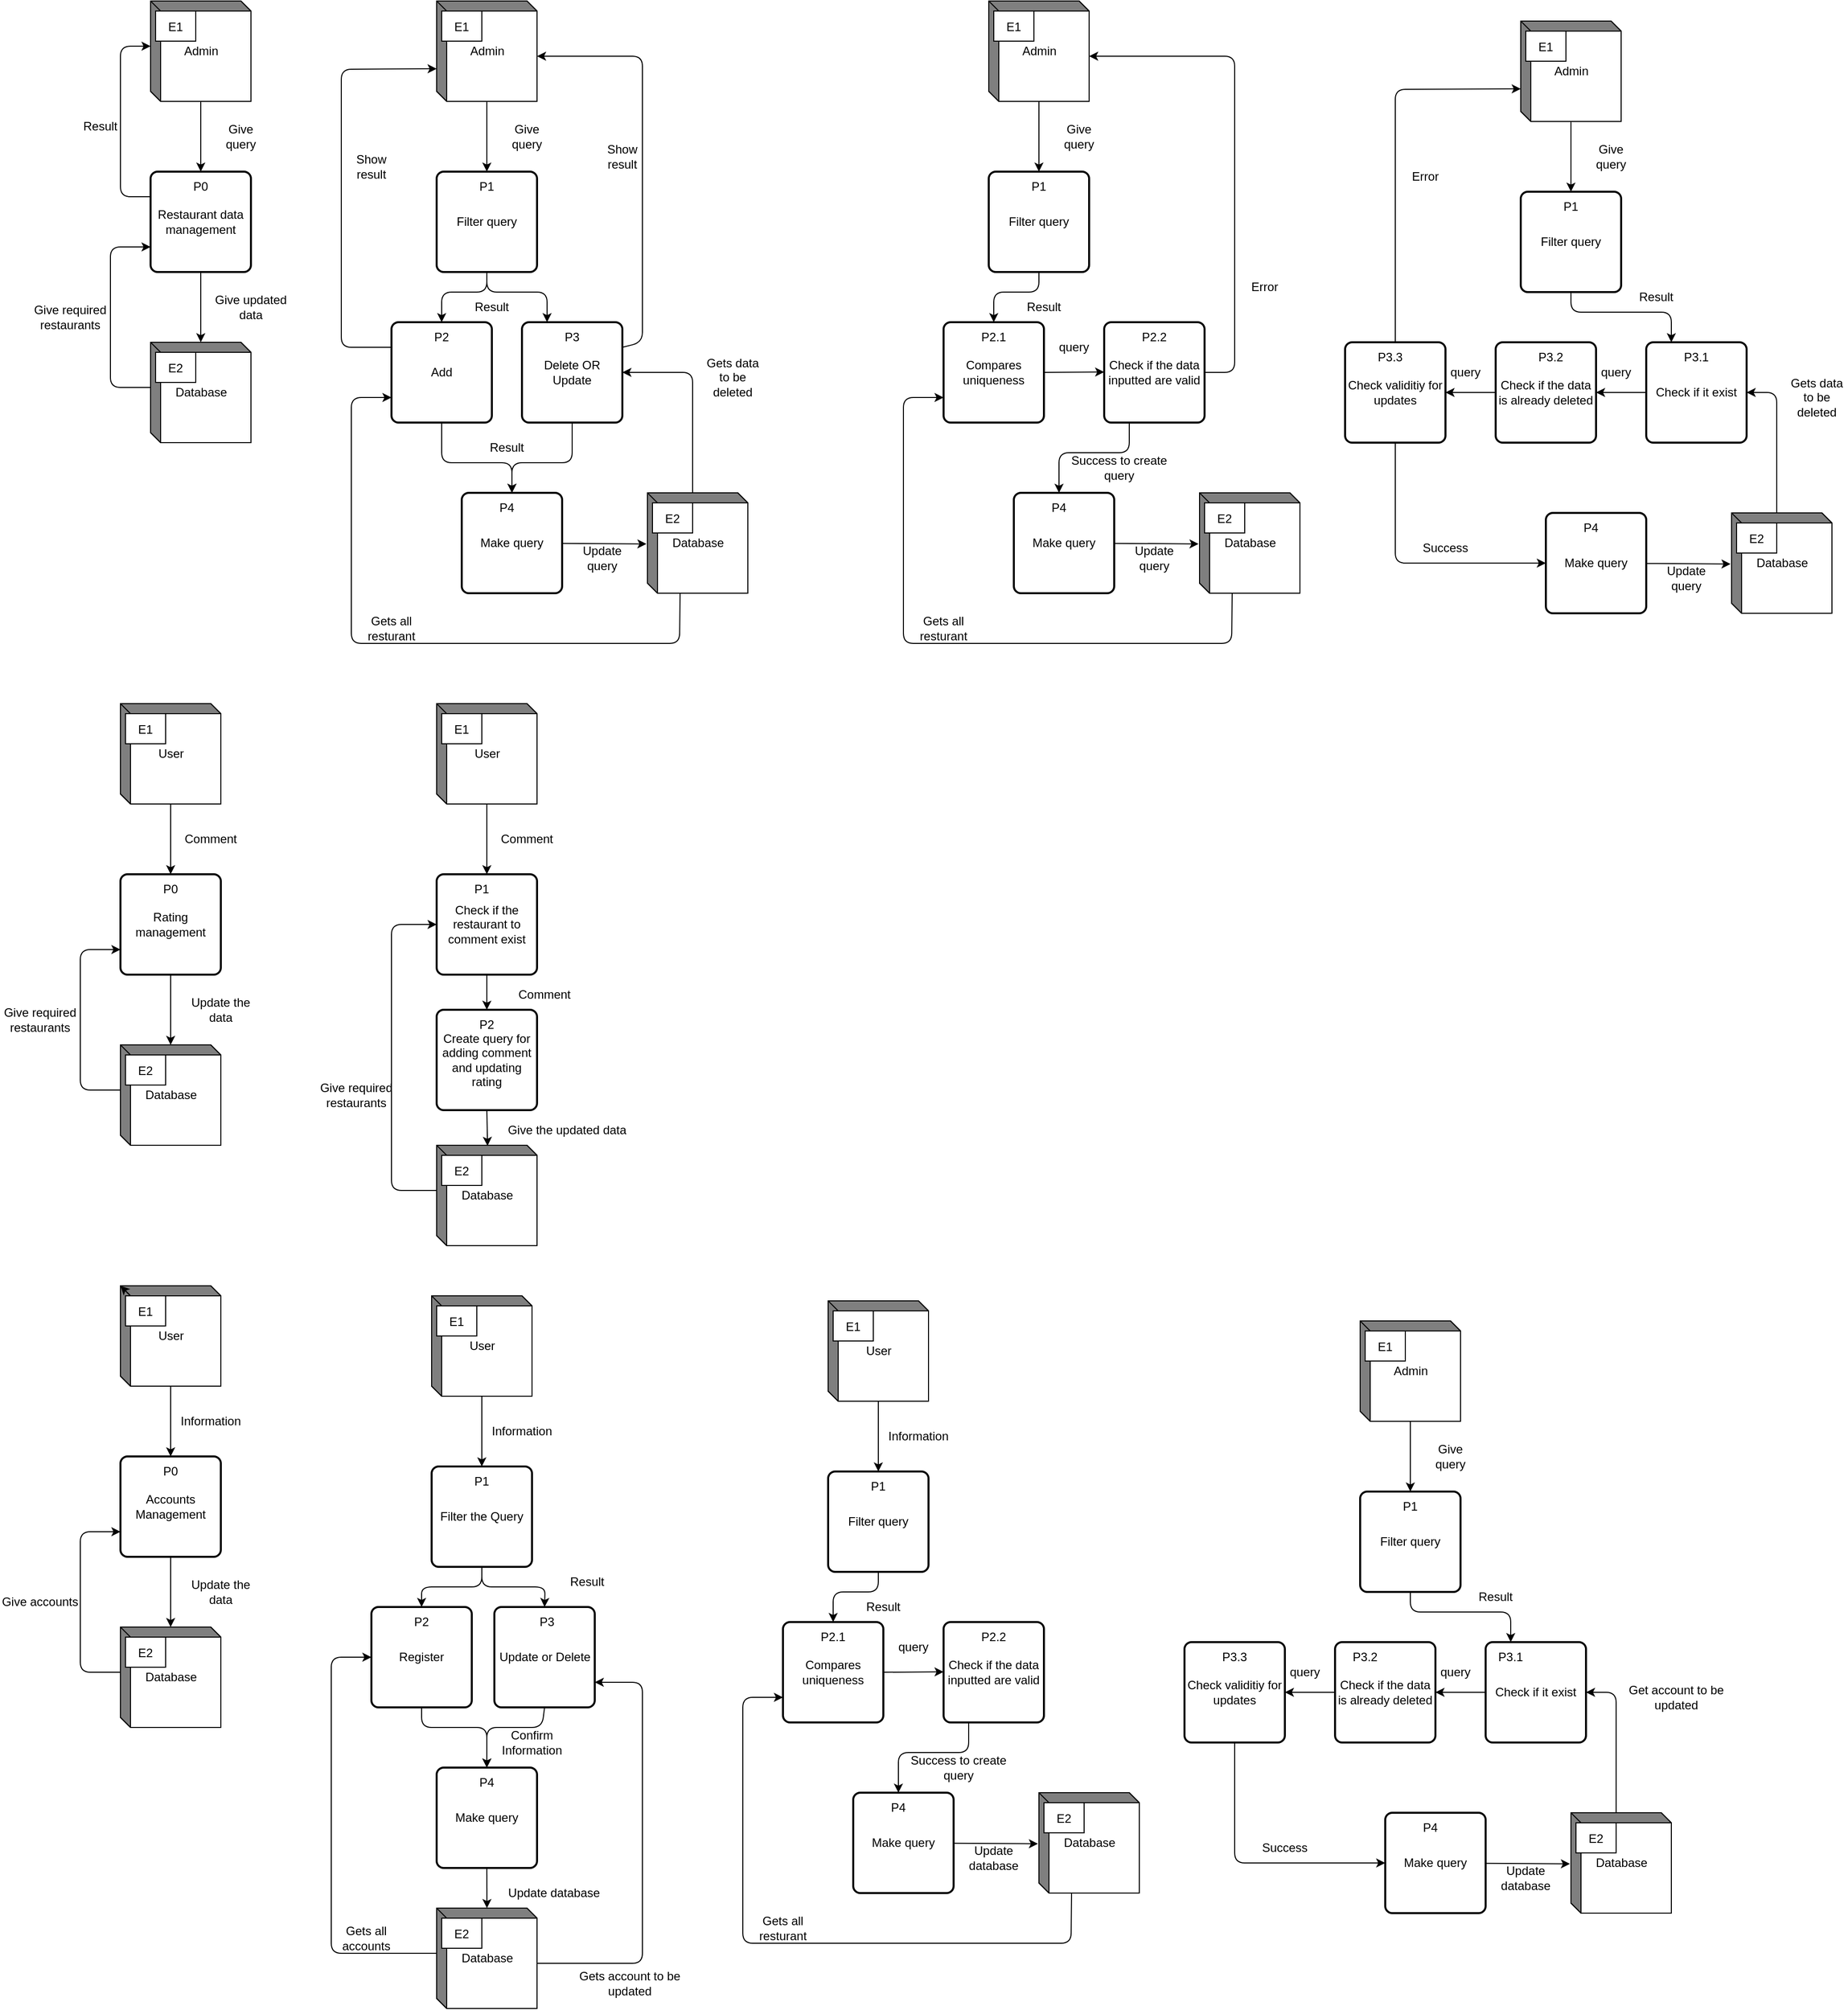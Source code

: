 <mxfile>
    <diagram id="dxBf1SUxUJUBFwoi1-XL" name="Page-1">
        <mxGraphModel dx="1470" dy="491" grid="1" gridSize="10" guides="1" tooltips="1" connect="1" arrows="1" fold="1" page="1" pageScale="1" pageWidth="850" pageHeight="1100" math="0" shadow="0">
            <root>
                <mxCell id="0"/>
                <mxCell id="1" parent="0"/>
                <mxCell id="8" style="edgeStyle=none;html=1;" parent="1" source="6" target="4" edge="1">
                    <mxGeometry relative="1" as="geometry"/>
                </mxCell>
                <mxCell id="7" style="edgeStyle=none;html=1;" parent="1" source="2" target="6" edge="1">
                    <mxGeometry relative="1" as="geometry"/>
                </mxCell>
                <mxCell id="2" value="Admin" style="html=1;dashed=0;whitespace=wrap;shape=mxgraph.dfd.externalEntity" parent="1" vertex="1">
                    <mxGeometry x="130" y="90" width="100" height="100" as="geometry"/>
                </mxCell>
                <mxCell id="3" value="E1" style="autosize=1;part=1;resizable=0;strokeColor=inherit;fillColor=inherit;gradientColor=inherit;" parent="2" vertex="1">
                    <mxGeometry width="40" height="30" relative="1" as="geometry">
                        <mxPoint x="5" y="10" as="offset"/>
                    </mxGeometry>
                </mxCell>
                <mxCell id="13" style="edgeStyle=none;html=1;exitX=0;exitY=0;exitDx=0;exitDy=45;exitPerimeter=0;entryX=0;entryY=0.75;entryDx=0;entryDy=0;" parent="1" source="4" target="6" edge="1">
                    <mxGeometry relative="1" as="geometry">
                        <Array as="points">
                            <mxPoint x="90" y="475"/>
                            <mxPoint x="90" y="335"/>
                        </Array>
                    </mxGeometry>
                </mxCell>
                <mxCell id="4" value="Database" style="html=1;dashed=0;whitespace=wrap;shape=mxgraph.dfd.externalEntity" parent="1" vertex="1">
                    <mxGeometry x="130" y="430" width="100" height="100" as="geometry"/>
                </mxCell>
                <mxCell id="5" value="E2" style="autosize=1;part=1;resizable=0;strokeColor=inherit;fillColor=inherit;gradientColor=inherit;" parent="4" vertex="1">
                    <mxGeometry width="40" height="30" relative="1" as="geometry">
                        <mxPoint x="5" y="10" as="offset"/>
                    </mxGeometry>
                </mxCell>
                <mxCell id="93" style="edgeStyle=none;html=1;exitX=0;exitY=0.25;exitDx=0;exitDy=0;entryX=0;entryY=0;entryDx=0;entryDy=45;entryPerimeter=0;" parent="1" source="6" target="2" edge="1">
                    <mxGeometry relative="1" as="geometry">
                        <Array as="points">
                            <mxPoint x="100" y="285"/>
                            <mxPoint x="100" y="135"/>
                        </Array>
                    </mxGeometry>
                </mxCell>
                <mxCell id="6" value="Restaurant data management" style="rounded=1;whiteSpace=wrap;html=1;absoluteArcSize=1;arcSize=14;strokeWidth=2;" parent="1" vertex="1">
                    <mxGeometry x="130" y="260" width="100" height="100" as="geometry"/>
                </mxCell>
                <mxCell id="9" value="P0" style="text;html=1;strokeColor=none;fillColor=none;align=center;verticalAlign=middle;whiteSpace=wrap;rounded=0;" parent="1" vertex="1">
                    <mxGeometry x="150" y="260" width="60" height="30" as="geometry"/>
                </mxCell>
                <mxCell id="10" value="Give query" style="text;html=1;strokeColor=none;fillColor=none;align=center;verticalAlign=middle;whiteSpace=wrap;rounded=0;" parent="1" vertex="1">
                    <mxGeometry x="190" y="210" width="60" height="30" as="geometry"/>
                </mxCell>
                <mxCell id="11" value="Give updated data" style="text;html=1;strokeColor=none;fillColor=none;align=center;verticalAlign=middle;whiteSpace=wrap;rounded=0;" parent="1" vertex="1">
                    <mxGeometry x="190" y="380" width="80" height="30" as="geometry"/>
                </mxCell>
                <mxCell id="14" value="Give required restaurants" style="text;html=1;strokeColor=none;fillColor=none;align=center;verticalAlign=middle;whiteSpace=wrap;rounded=0;" parent="1" vertex="1">
                    <mxGeometry x="10" y="390" width="80" height="30" as="geometry"/>
                </mxCell>
                <mxCell id="17" style="edgeStyle=none;html=1;" parent="1" source="18" edge="1">
                    <mxGeometry relative="1" as="geometry">
                        <mxPoint x="465" y="260" as="targetPoint"/>
                    </mxGeometry>
                </mxCell>
                <mxCell id="18" value="Admin" style="html=1;dashed=0;whitespace=wrap;shape=mxgraph.dfd.externalEntity" parent="1" vertex="1">
                    <mxGeometry x="415" y="90" width="100" height="100" as="geometry"/>
                </mxCell>
                <mxCell id="19" value="E1" style="autosize=1;part=1;resizable=0;strokeColor=inherit;fillColor=inherit;gradientColor=inherit;" parent="18" vertex="1">
                    <mxGeometry width="40" height="30" relative="1" as="geometry">
                        <mxPoint x="5" y="10" as="offset"/>
                    </mxGeometry>
                </mxCell>
                <mxCell id="42" style="edgeStyle=none;html=1;exitX=0;exitY=0;exitDx=45;exitDy=0;exitPerimeter=0;entryX=1;entryY=0.5;entryDx=0;entryDy=0;" parent="1" source="21" target="30" edge="1">
                    <mxGeometry relative="1" as="geometry">
                        <Array as="points">
                            <mxPoint x="670" y="460"/>
                        </Array>
                    </mxGeometry>
                </mxCell>
                <mxCell id="44" style="edgeStyle=none;html=1;exitX=0;exitY=0;exitDx=32.5;exitDy=100;exitPerimeter=0;entryX=0;entryY=0.75;entryDx=0;entryDy=0;" parent="1" source="21" target="29" edge="1">
                    <mxGeometry relative="1" as="geometry">
                        <Array as="points">
                            <mxPoint x="657" y="730"/>
                            <mxPoint x="330" y="730"/>
                            <mxPoint x="330" y="485"/>
                        </Array>
                    </mxGeometry>
                </mxCell>
                <mxCell id="21" value="Database" style="html=1;dashed=0;whitespace=wrap;shape=mxgraph.dfd.externalEntity" parent="1" vertex="1">
                    <mxGeometry x="625" y="580" width="100" height="100" as="geometry"/>
                </mxCell>
                <mxCell id="22" value="E2" style="autosize=1;part=1;resizable=0;strokeColor=inherit;fillColor=inherit;gradientColor=inherit;" parent="21" vertex="1">
                    <mxGeometry width="40" height="30" relative="1" as="geometry">
                        <mxPoint x="5" y="10" as="offset"/>
                    </mxGeometry>
                </mxCell>
                <mxCell id="25" value="Give query" style="text;html=1;strokeColor=none;fillColor=none;align=center;verticalAlign=middle;whiteSpace=wrap;rounded=0;" parent="1" vertex="1">
                    <mxGeometry x="475" y="210" width="60" height="30" as="geometry"/>
                </mxCell>
                <mxCell id="34" style="edgeStyle=none;html=1;exitX=0.5;exitY=1;exitDx=0;exitDy=0;entryX=0.5;entryY=0;entryDx=0;entryDy=0;" parent="1" source="28" target="29" edge="1">
                    <mxGeometry relative="1" as="geometry">
                        <Array as="points">
                            <mxPoint x="465" y="380"/>
                            <mxPoint x="420" y="380"/>
                        </Array>
                    </mxGeometry>
                </mxCell>
                <mxCell id="35" style="edgeStyle=none;html=1;exitX=0.5;exitY=1;exitDx=0;exitDy=0;entryX=0.25;entryY=0;entryDx=0;entryDy=0;" parent="1" source="28" target="30" edge="1">
                    <mxGeometry relative="1" as="geometry">
                        <Array as="points">
                            <mxPoint x="465" y="380"/>
                            <mxPoint x="525" y="380"/>
                        </Array>
                    </mxGeometry>
                </mxCell>
                <mxCell id="28" value="Filter query" style="rounded=1;whiteSpace=wrap;html=1;absoluteArcSize=1;arcSize=14;strokeWidth=2;" parent="1" vertex="1">
                    <mxGeometry x="415" y="260" width="100" height="100" as="geometry"/>
                </mxCell>
                <mxCell id="37" style="edgeStyle=none;html=1;exitX=0.5;exitY=1;exitDx=0;exitDy=0;entryX=0.5;entryY=0;entryDx=0;entryDy=0;" parent="1" source="29" target="33" edge="1">
                    <mxGeometry relative="1" as="geometry">
                        <mxPoint x="420" y="540" as="targetPoint"/>
                        <Array as="points">
                            <mxPoint x="420" y="550"/>
                            <mxPoint x="490" y="550"/>
                        </Array>
                    </mxGeometry>
                </mxCell>
                <mxCell id="81" style="edgeStyle=none;html=1;exitX=0;exitY=0.25;exitDx=0;exitDy=0;entryX=0;entryY=0;entryDx=0;entryDy=67.5;entryPerimeter=0;" parent="1" source="29" target="18" edge="1">
                    <mxGeometry relative="1" as="geometry">
                        <Array as="points">
                            <mxPoint x="320" y="435"/>
                            <mxPoint x="320" y="158"/>
                        </Array>
                    </mxGeometry>
                </mxCell>
                <mxCell id="29" value="Add" style="rounded=1;whiteSpace=wrap;html=1;absoluteArcSize=1;arcSize=14;strokeWidth=2;" parent="1" vertex="1">
                    <mxGeometry x="370" y="410" width="100" height="100" as="geometry"/>
                </mxCell>
                <mxCell id="38" style="edgeStyle=none;html=1;exitX=0.5;exitY=1;exitDx=0;exitDy=0;" parent="1" source="30" edge="1">
                    <mxGeometry relative="1" as="geometry">
                        <mxPoint x="490" y="580" as="targetPoint"/>
                        <Array as="points">
                            <mxPoint x="550" y="550"/>
                            <mxPoint x="490" y="550"/>
                        </Array>
                    </mxGeometry>
                </mxCell>
                <mxCell id="83" style="edgeStyle=none;html=1;exitX=1;exitY=0.25;exitDx=0;exitDy=0;entryX=0;entryY=0;entryDx=100;entryDy=55;entryPerimeter=0;" parent="1" source="30" target="18" edge="1">
                    <mxGeometry relative="1" as="geometry">
                        <Array as="points">
                            <mxPoint x="620" y="430"/>
                            <mxPoint x="620" y="145"/>
                        </Array>
                    </mxGeometry>
                </mxCell>
                <mxCell id="30" value="Delete OR Update" style="rounded=1;whiteSpace=wrap;html=1;absoluteArcSize=1;arcSize=14;strokeWidth=2;" parent="1" vertex="1">
                    <mxGeometry x="500" y="410" width="100" height="100" as="geometry"/>
                </mxCell>
                <mxCell id="40" style="edgeStyle=none;html=1;entryX=-0.01;entryY=0.509;entryDx=0;entryDy=0;entryPerimeter=0;" parent="1" source="33" target="21" edge="1">
                    <mxGeometry relative="1" as="geometry"/>
                </mxCell>
                <mxCell id="33" value="Make query" style="rounded=1;whiteSpace=wrap;html=1;absoluteArcSize=1;arcSize=14;strokeWidth=2;" parent="1" vertex="1">
                    <mxGeometry x="440" y="580" width="100" height="100" as="geometry"/>
                </mxCell>
                <mxCell id="36" value="Result" style="text;html=1;strokeColor=none;fillColor=none;align=center;verticalAlign=middle;whiteSpace=wrap;rounded=0;" parent="1" vertex="1">
                    <mxGeometry x="440" y="380" width="60" height="30" as="geometry"/>
                </mxCell>
                <mxCell id="41" value="Result" style="text;html=1;strokeColor=none;fillColor=none;align=center;verticalAlign=middle;whiteSpace=wrap;rounded=0;" parent="1" vertex="1">
                    <mxGeometry x="455" y="520" width="60" height="30" as="geometry"/>
                </mxCell>
                <mxCell id="43" value="Gets data to be deleted" style="text;html=1;strokeColor=none;fillColor=none;align=center;verticalAlign=middle;whiteSpace=wrap;rounded=0;" parent="1" vertex="1">
                    <mxGeometry x="680" y="450" width="60" height="30" as="geometry"/>
                </mxCell>
                <mxCell id="45" value="Gets all resturant" style="text;html=1;strokeColor=none;fillColor=none;align=center;verticalAlign=middle;whiteSpace=wrap;rounded=0;" parent="1" vertex="1">
                    <mxGeometry x="340" y="700" width="60" height="30" as="geometry"/>
                </mxCell>
                <mxCell id="46" value="Update query" style="text;html=1;strokeColor=none;fillColor=none;align=center;verticalAlign=middle;whiteSpace=wrap;rounded=0;" parent="1" vertex="1">
                    <mxGeometry x="550" y="630" width="60" height="30" as="geometry"/>
                </mxCell>
                <mxCell id="47" value="P1" style="text;html=1;strokeColor=none;fillColor=none;align=center;verticalAlign=middle;whiteSpace=wrap;rounded=0;" parent="1" vertex="1">
                    <mxGeometry x="435" y="260" width="60" height="30" as="geometry"/>
                </mxCell>
                <mxCell id="48" value="P2&lt;span style=&quot;color: rgba(0, 0, 0, 0); font-family: monospace; font-size: 0px; text-align: start;&quot;&gt;%3CmxGraphModel%3E%3Croot%3E%3CmxCell%20id%3D%220%22%2F%3E%3CmxCell%20id%3D%221%22%20parent%3D%220%22%2F%3E%3CmxCell%20id%3D%222%22%20value%3D%22P1%22%20style%3D%22text%3Bhtml%3D1%3BstrokeColor%3Dnone%3BfillColor%3Dnone%3Balign%3Dcenter%3BverticalAlign%3Dmiddle%3BwhiteSpace%3Dwrap%3Brounded%3D0%3B%22%20vertex%3D%221%22%20parent%3D%221%22%3E%3CmxGeometry%20x%3D%22435%22%20y%3D%22260%22%20width%3D%2260%22%20height%3D%2230%22%20as%3D%22geometry%22%2F%3E%3C%2FmxCell%3E%3C%2Froot%3E%3C%2FmxGraphModel%3E&lt;/span&gt;" style="text;html=1;strokeColor=none;fillColor=none;align=center;verticalAlign=middle;whiteSpace=wrap;rounded=0;" parent="1" vertex="1">
                    <mxGeometry x="390" y="410" width="60" height="30" as="geometry"/>
                </mxCell>
                <mxCell id="49" value="P3" style="text;html=1;strokeColor=none;fillColor=none;align=center;verticalAlign=middle;whiteSpace=wrap;rounded=0;" parent="1" vertex="1">
                    <mxGeometry x="520" y="410" width="60" height="30" as="geometry"/>
                </mxCell>
                <mxCell id="50" value="P4" style="text;html=1;strokeColor=none;fillColor=none;align=center;verticalAlign=middle;whiteSpace=wrap;rounded=0;" parent="1" vertex="1">
                    <mxGeometry x="455" y="580" width="60" height="30" as="geometry"/>
                </mxCell>
                <mxCell id="51" style="edgeStyle=none;html=1;" parent="1" source="52" edge="1">
                    <mxGeometry relative="1" as="geometry">
                        <mxPoint x="1015" y="260" as="targetPoint"/>
                    </mxGeometry>
                </mxCell>
                <mxCell id="52" value="Admin" style="html=1;dashed=0;whitespace=wrap;shape=mxgraph.dfd.externalEntity" parent="1" vertex="1">
                    <mxGeometry x="965" y="90" width="100" height="100" as="geometry"/>
                </mxCell>
                <mxCell id="53" value="E1" style="autosize=1;part=1;resizable=0;strokeColor=inherit;fillColor=inherit;gradientColor=inherit;" parent="52" vertex="1">
                    <mxGeometry width="40" height="30" relative="1" as="geometry">
                        <mxPoint x="5" y="10" as="offset"/>
                    </mxGeometry>
                </mxCell>
                <mxCell id="55" style="edgeStyle=none;html=1;exitX=0;exitY=0;exitDx=32.5;exitDy=100;exitPerimeter=0;entryX=0;entryY=0.75;entryDx=0;entryDy=0;" parent="1" source="56" target="63" edge="1">
                    <mxGeometry relative="1" as="geometry">
                        <Array as="points">
                            <mxPoint x="1207" y="730"/>
                            <mxPoint x="880" y="730"/>
                            <mxPoint x="880" y="485"/>
                        </Array>
                    </mxGeometry>
                </mxCell>
                <mxCell id="56" value="Database" style="html=1;dashed=0;whitespace=wrap;shape=mxgraph.dfd.externalEntity" parent="1" vertex="1">
                    <mxGeometry x="1175" y="580" width="100" height="100" as="geometry"/>
                </mxCell>
                <mxCell id="57" value="E2" style="autosize=1;part=1;resizable=0;strokeColor=inherit;fillColor=inherit;gradientColor=inherit;" parent="56" vertex="1">
                    <mxGeometry width="40" height="30" relative="1" as="geometry">
                        <mxPoint x="5" y="10" as="offset"/>
                    </mxGeometry>
                </mxCell>
                <mxCell id="58" value="Give query" style="text;html=1;strokeColor=none;fillColor=none;align=center;verticalAlign=middle;whiteSpace=wrap;rounded=0;" parent="1" vertex="1">
                    <mxGeometry x="1025" y="210" width="60" height="30" as="geometry"/>
                </mxCell>
                <mxCell id="59" style="edgeStyle=none;html=1;exitX=0.5;exitY=1;exitDx=0;exitDy=0;entryX=0.5;entryY=0;entryDx=0;entryDy=0;" parent="1" source="61" target="63" edge="1">
                    <mxGeometry relative="1" as="geometry">
                        <Array as="points">
                            <mxPoint x="1015" y="380"/>
                            <mxPoint x="970" y="380"/>
                        </Array>
                    </mxGeometry>
                </mxCell>
                <mxCell id="61" value="Filter query" style="rounded=1;whiteSpace=wrap;html=1;absoluteArcSize=1;arcSize=14;strokeWidth=2;" parent="1" vertex="1">
                    <mxGeometry x="965" y="260" width="100" height="100" as="geometry"/>
                </mxCell>
                <mxCell id="78" style="edgeStyle=none;html=1;exitX=1;exitY=0.5;exitDx=0;exitDy=0;" parent="1" source="63" edge="1">
                    <mxGeometry relative="1" as="geometry">
                        <mxPoint x="1080" y="459.619" as="targetPoint"/>
                    </mxGeometry>
                </mxCell>
                <mxCell id="63" value="Compares uniqueness&lt;br&gt;" style="rounded=1;whiteSpace=wrap;html=1;absoluteArcSize=1;arcSize=14;strokeWidth=2;" parent="1" vertex="1">
                    <mxGeometry x="920" y="410" width="100" height="100" as="geometry"/>
                </mxCell>
                <mxCell id="66" style="edgeStyle=none;html=1;entryX=-0.01;entryY=0.509;entryDx=0;entryDy=0;entryPerimeter=0;" parent="1" source="67" target="56" edge="1">
                    <mxGeometry relative="1" as="geometry"/>
                </mxCell>
                <mxCell id="67" value="Make query" style="rounded=1;whiteSpace=wrap;html=1;absoluteArcSize=1;arcSize=14;strokeWidth=2;" parent="1" vertex="1">
                    <mxGeometry x="990" y="580" width="100" height="100" as="geometry"/>
                </mxCell>
                <mxCell id="68" value="Result" style="text;html=1;strokeColor=none;fillColor=none;align=center;verticalAlign=middle;whiteSpace=wrap;rounded=0;" parent="1" vertex="1">
                    <mxGeometry x="990" y="380" width="60" height="30" as="geometry"/>
                </mxCell>
                <mxCell id="71" value="Gets all resturant" style="text;html=1;strokeColor=none;fillColor=none;align=center;verticalAlign=middle;whiteSpace=wrap;rounded=0;" parent="1" vertex="1">
                    <mxGeometry x="890" y="700" width="60" height="30" as="geometry"/>
                </mxCell>
                <mxCell id="72" value="Update query" style="text;html=1;strokeColor=none;fillColor=none;align=center;verticalAlign=middle;whiteSpace=wrap;rounded=0;" parent="1" vertex="1">
                    <mxGeometry x="1100" y="630" width="60" height="30" as="geometry"/>
                </mxCell>
                <mxCell id="73" value="P1" style="text;html=1;strokeColor=none;fillColor=none;align=center;verticalAlign=middle;whiteSpace=wrap;rounded=0;" parent="1" vertex="1">
                    <mxGeometry x="985" y="260" width="60" height="30" as="geometry"/>
                </mxCell>
                <mxCell id="76" value="P4" style="text;html=1;strokeColor=none;fillColor=none;align=center;verticalAlign=middle;whiteSpace=wrap;rounded=0;" parent="1" vertex="1">
                    <mxGeometry x="1005" y="580" width="60" height="30" as="geometry"/>
                </mxCell>
                <mxCell id="86" style="edgeStyle=none;html=1;exitX=0.25;exitY=1;exitDx=0;exitDy=0;entryX=0.5;entryY=0;entryDx=0;entryDy=0;" parent="1" source="79" target="76" edge="1">
                    <mxGeometry relative="1" as="geometry">
                        <Array as="points">
                            <mxPoint x="1105" y="540"/>
                            <mxPoint x="1035" y="540"/>
                        </Array>
                    </mxGeometry>
                </mxCell>
                <mxCell id="88" style="edgeStyle=none;html=1;exitX=1;exitY=0.5;exitDx=0;exitDy=0;entryX=0;entryY=0;entryDx=100;entryDy=55;entryPerimeter=0;" parent="1" source="79" target="52" edge="1">
                    <mxGeometry relative="1" as="geometry">
                        <Array as="points">
                            <mxPoint x="1210" y="460"/>
                            <mxPoint x="1210" y="145"/>
                        </Array>
                    </mxGeometry>
                </mxCell>
                <mxCell id="79" value="Check if the data inputted are valid" style="rounded=1;whiteSpace=wrap;html=1;absoluteArcSize=1;arcSize=14;strokeWidth=2;" parent="1" vertex="1">
                    <mxGeometry x="1080" y="410" width="100" height="100" as="geometry"/>
                </mxCell>
                <mxCell id="80" value="P2.1" style="text;html=1;strokeColor=none;fillColor=none;align=center;verticalAlign=middle;whiteSpace=wrap;rounded=0;" parent="1" vertex="1">
                    <mxGeometry x="940" y="410" width="60" height="30" as="geometry"/>
                </mxCell>
                <mxCell id="82" value="Show result" style="text;html=1;strokeColor=none;fillColor=none;align=center;verticalAlign=middle;whiteSpace=wrap;rounded=0;" parent="1" vertex="1">
                    <mxGeometry x="320" y="240" width="60" height="30" as="geometry"/>
                </mxCell>
                <mxCell id="84" value="Show result" style="text;html=1;strokeColor=none;fillColor=none;align=center;verticalAlign=middle;whiteSpace=wrap;rounded=0;" parent="1" vertex="1">
                    <mxGeometry x="570" y="230" width="60" height="30" as="geometry"/>
                </mxCell>
                <mxCell id="85" value="P2.2" style="text;html=1;strokeColor=none;fillColor=none;align=center;verticalAlign=middle;whiteSpace=wrap;rounded=0;" parent="1" vertex="1">
                    <mxGeometry x="1100" y="410" width="60" height="30" as="geometry"/>
                </mxCell>
                <mxCell id="87" value="Success to create query" style="text;html=1;strokeColor=none;fillColor=none;align=center;verticalAlign=middle;whiteSpace=wrap;rounded=0;" parent="1" vertex="1">
                    <mxGeometry x="1045" y="540" width="100" height="30" as="geometry"/>
                </mxCell>
                <mxCell id="89" value="Error" style="text;html=1;strokeColor=none;fillColor=none;align=center;verticalAlign=middle;whiteSpace=wrap;rounded=0;" parent="1" vertex="1">
                    <mxGeometry x="1210" y="360" width="60" height="30" as="geometry"/>
                </mxCell>
                <mxCell id="94" value="Result" style="text;html=1;strokeColor=none;fillColor=none;align=center;verticalAlign=middle;whiteSpace=wrap;rounded=0;" parent="1" vertex="1">
                    <mxGeometry x="50" y="200" width="60" height="30" as="geometry"/>
                </mxCell>
                <mxCell id="95" style="edgeStyle=none;html=1;" parent="1" source="96" edge="1">
                    <mxGeometry relative="1" as="geometry">
                        <mxPoint x="1545" y="280" as="targetPoint"/>
                    </mxGeometry>
                </mxCell>
                <mxCell id="96" value="Admin" style="html=1;dashed=0;whitespace=wrap;shape=mxgraph.dfd.externalEntity" parent="1" vertex="1">
                    <mxGeometry x="1495" y="110" width="100" height="100" as="geometry"/>
                </mxCell>
                <mxCell id="97" value="E1" style="autosize=1;part=1;resizable=0;strokeColor=inherit;fillColor=inherit;gradientColor=inherit;" parent="96" vertex="1">
                    <mxGeometry width="40" height="30" relative="1" as="geometry">
                        <mxPoint x="5" y="10" as="offset"/>
                    </mxGeometry>
                </mxCell>
                <mxCell id="98" style="edgeStyle=none;html=1;exitX=0;exitY=0;exitDx=45;exitDy=0;exitPerimeter=0;entryX=1;entryY=0.5;entryDx=0;entryDy=0;" parent="1" source="100" target="111" edge="1">
                    <mxGeometry relative="1" as="geometry">
                        <Array as="points">
                            <mxPoint x="1750" y="480"/>
                        </Array>
                    </mxGeometry>
                </mxCell>
                <mxCell id="100" value="Database" style="html=1;dashed=0;whitespace=wrap;shape=mxgraph.dfd.externalEntity" parent="1" vertex="1">
                    <mxGeometry x="1705" y="600" width="100" height="100" as="geometry"/>
                </mxCell>
                <mxCell id="101" value="E2" style="autosize=1;part=1;resizable=0;strokeColor=inherit;fillColor=inherit;gradientColor=inherit;" parent="100" vertex="1">
                    <mxGeometry width="40" height="30" relative="1" as="geometry">
                        <mxPoint x="5" y="10" as="offset"/>
                    </mxGeometry>
                </mxCell>
                <mxCell id="102" value="Give query" style="text;html=1;strokeColor=none;fillColor=none;align=center;verticalAlign=middle;whiteSpace=wrap;rounded=0;" parent="1" vertex="1">
                    <mxGeometry x="1555" y="230" width="60" height="30" as="geometry"/>
                </mxCell>
                <mxCell id="104" style="edgeStyle=none;html=1;exitX=0.5;exitY=1;exitDx=0;exitDy=0;entryX=0.25;entryY=0;entryDx=0;entryDy=0;" parent="1" source="105" target="111" edge="1">
                    <mxGeometry relative="1" as="geometry">
                        <Array as="points">
                            <mxPoint x="1545" y="400"/>
                            <mxPoint x="1645" y="400"/>
                        </Array>
                    </mxGeometry>
                </mxCell>
                <mxCell id="105" value="Filter query" style="rounded=1;whiteSpace=wrap;html=1;absoluteArcSize=1;arcSize=14;strokeWidth=2;" parent="1" vertex="1">
                    <mxGeometry x="1495" y="280" width="100" height="100" as="geometry"/>
                </mxCell>
                <mxCell id="125" style="edgeStyle=none;html=1;exitX=0;exitY=0.5;exitDx=0;exitDy=0;entryX=1;entryY=0.5;entryDx=0;entryDy=0;" parent="1" source="111" target="126" edge="1">
                    <mxGeometry relative="1" as="geometry">
                        <mxPoint x="1550" y="479.619" as="targetPoint"/>
                    </mxGeometry>
                </mxCell>
                <mxCell id="111" value="Check if it exist" style="rounded=1;whiteSpace=wrap;html=1;absoluteArcSize=1;arcSize=14;strokeWidth=2;" parent="1" vertex="1">
                    <mxGeometry x="1620" y="430" width="100" height="100" as="geometry"/>
                </mxCell>
                <mxCell id="112" style="edgeStyle=none;html=1;entryX=-0.01;entryY=0.509;entryDx=0;entryDy=0;entryPerimeter=0;" parent="1" source="113" target="100" edge="1">
                    <mxGeometry relative="1" as="geometry"/>
                </mxCell>
                <mxCell id="113" value="Make query" style="rounded=1;whiteSpace=wrap;html=1;absoluteArcSize=1;arcSize=14;strokeWidth=2;" parent="1" vertex="1">
                    <mxGeometry x="1520" y="600" width="100" height="100" as="geometry"/>
                </mxCell>
                <mxCell id="114" value="Result" style="text;html=1;strokeColor=none;fillColor=none;align=center;verticalAlign=middle;whiteSpace=wrap;rounded=0;" parent="1" vertex="1">
                    <mxGeometry x="1600" y="370" width="60" height="30" as="geometry"/>
                </mxCell>
                <mxCell id="115" value="Success" style="text;html=1;strokeColor=none;fillColor=none;align=center;verticalAlign=middle;whiteSpace=wrap;rounded=0;" parent="1" vertex="1">
                    <mxGeometry x="1390" y="620" width="60" height="30" as="geometry"/>
                </mxCell>
                <mxCell id="116" value="Gets data to be deleted" style="text;html=1;strokeColor=none;fillColor=none;align=center;verticalAlign=middle;whiteSpace=wrap;rounded=0;" parent="1" vertex="1">
                    <mxGeometry x="1760" y="470" width="60" height="30" as="geometry"/>
                </mxCell>
                <mxCell id="118" value="Update query" style="text;html=1;strokeColor=none;fillColor=none;align=center;verticalAlign=middle;whiteSpace=wrap;rounded=0;" parent="1" vertex="1">
                    <mxGeometry x="1630" y="650" width="60" height="30" as="geometry"/>
                </mxCell>
                <mxCell id="119" value="P1" style="text;html=1;strokeColor=none;fillColor=none;align=center;verticalAlign=middle;whiteSpace=wrap;rounded=0;" parent="1" vertex="1">
                    <mxGeometry x="1515" y="280" width="60" height="30" as="geometry"/>
                </mxCell>
                <mxCell id="121" value="P3.1" style="text;html=1;strokeColor=none;fillColor=none;align=center;verticalAlign=middle;whiteSpace=wrap;rounded=0;" parent="1" vertex="1">
                    <mxGeometry x="1640" y="430" width="60" height="30" as="geometry"/>
                </mxCell>
                <mxCell id="122" value="P4" style="text;html=1;strokeColor=none;fillColor=none;align=center;verticalAlign=middle;whiteSpace=wrap;rounded=0;" parent="1" vertex="1">
                    <mxGeometry x="1535" y="600" width="60" height="30" as="geometry"/>
                </mxCell>
                <mxCell id="129" style="edgeStyle=none;html=1;exitX=0;exitY=0.5;exitDx=0;exitDy=0;entryX=1;entryY=0.5;entryDx=0;entryDy=0;" parent="1" source="126" target="128" edge="1">
                    <mxGeometry relative="1" as="geometry"/>
                </mxCell>
                <mxCell id="126" value="Check if the data is already deleted" style="rounded=1;whiteSpace=wrap;html=1;absoluteArcSize=1;arcSize=14;strokeWidth=2;" parent="1" vertex="1">
                    <mxGeometry x="1470" y="430" width="100" height="100" as="geometry"/>
                </mxCell>
                <mxCell id="127" value="P3.2" style="text;html=1;strokeColor=none;fillColor=none;align=center;verticalAlign=middle;whiteSpace=wrap;rounded=0;" parent="1" vertex="1">
                    <mxGeometry x="1495" y="430" width="60" height="30" as="geometry"/>
                </mxCell>
                <mxCell id="130" style="edgeStyle=none;html=1;exitX=0.5;exitY=1;exitDx=0;exitDy=0;entryX=0;entryY=0.5;entryDx=0;entryDy=0;" parent="1" source="128" target="113" edge="1">
                    <mxGeometry relative="1" as="geometry">
                        <Array as="points">
                            <mxPoint x="1370" y="650"/>
                        </Array>
                    </mxGeometry>
                </mxCell>
                <mxCell id="131" style="edgeStyle=none;html=1;exitX=0.5;exitY=0;exitDx=0;exitDy=0;entryX=0;entryY=0;entryDx=0;entryDy=67.5;entryPerimeter=0;" parent="1" source="128" target="96" edge="1">
                    <mxGeometry relative="1" as="geometry">
                        <Array as="points">
                            <mxPoint x="1370" y="178"/>
                        </Array>
                    </mxGeometry>
                </mxCell>
                <mxCell id="128" value="Check validitiy for updates" style="rounded=1;whiteSpace=wrap;html=1;absoluteArcSize=1;arcSize=14;strokeWidth=2;" parent="1" vertex="1">
                    <mxGeometry x="1320" y="430" width="100" height="100" as="geometry"/>
                </mxCell>
                <mxCell id="132" value="Error" style="text;html=1;strokeColor=none;fillColor=none;align=center;verticalAlign=middle;whiteSpace=wrap;rounded=0;" parent="1" vertex="1">
                    <mxGeometry x="1370" y="250" width="60" height="30" as="geometry"/>
                </mxCell>
                <mxCell id="133" style="edgeStyle=none;html=1;" parent="1" source="141" target="138" edge="1">
                    <mxGeometry relative="1" as="geometry"/>
                </mxCell>
                <mxCell id="134" style="edgeStyle=none;html=1;" parent="1" source="135" target="141" edge="1">
                    <mxGeometry relative="1" as="geometry"/>
                </mxCell>
                <mxCell id="135" value="User" style="html=1;dashed=0;whitespace=wrap;shape=mxgraph.dfd.externalEntity" parent="1" vertex="1">
                    <mxGeometry x="100" y="790" width="100" height="100" as="geometry"/>
                </mxCell>
                <mxCell id="136" value="E1" style="autosize=1;part=1;resizable=0;strokeColor=inherit;fillColor=inherit;gradientColor=inherit;" parent="135" vertex="1">
                    <mxGeometry width="40" height="30" relative="1" as="geometry">
                        <mxPoint x="5" y="10" as="offset"/>
                    </mxGeometry>
                </mxCell>
                <mxCell id="137" style="edgeStyle=none;html=1;exitX=0;exitY=0;exitDx=0;exitDy=45;exitPerimeter=0;entryX=0;entryY=0.75;entryDx=0;entryDy=0;" parent="1" source="138" target="141" edge="1">
                    <mxGeometry relative="1" as="geometry">
                        <Array as="points">
                            <mxPoint x="60" y="1175"/>
                            <mxPoint x="60" y="1035"/>
                        </Array>
                    </mxGeometry>
                </mxCell>
                <mxCell id="138" value="Database" style="html=1;dashed=0;whitespace=wrap;shape=mxgraph.dfd.externalEntity" parent="1" vertex="1">
                    <mxGeometry x="100" y="1130" width="100" height="100" as="geometry"/>
                </mxCell>
                <mxCell id="139" value="E2" style="autosize=1;part=1;resizable=0;strokeColor=inherit;fillColor=inherit;gradientColor=inherit;" parent="138" vertex="1">
                    <mxGeometry width="40" height="30" relative="1" as="geometry">
                        <mxPoint x="5" y="10" as="offset"/>
                    </mxGeometry>
                </mxCell>
                <mxCell id="141" value="Rating management" style="rounded=1;whiteSpace=wrap;html=1;absoluteArcSize=1;arcSize=14;strokeWidth=2;" parent="1" vertex="1">
                    <mxGeometry x="100" y="960" width="100" height="100" as="geometry"/>
                </mxCell>
                <mxCell id="142" value="P0" style="text;html=1;strokeColor=none;fillColor=none;align=center;verticalAlign=middle;whiteSpace=wrap;rounded=0;" parent="1" vertex="1">
                    <mxGeometry x="120" y="960" width="60" height="30" as="geometry"/>
                </mxCell>
                <mxCell id="143" value="Comment" style="text;html=1;strokeColor=none;fillColor=none;align=center;verticalAlign=middle;whiteSpace=wrap;rounded=0;" parent="1" vertex="1">
                    <mxGeometry x="160" y="910" width="60" height="30" as="geometry"/>
                </mxCell>
                <mxCell id="144" value="Update the data" style="text;html=1;strokeColor=none;fillColor=none;align=center;verticalAlign=middle;whiteSpace=wrap;rounded=0;" parent="1" vertex="1">
                    <mxGeometry x="160" y="1080" width="80" height="30" as="geometry"/>
                </mxCell>
                <mxCell id="145" value="Give required restaurants" style="text;html=1;strokeColor=none;fillColor=none;align=center;verticalAlign=middle;whiteSpace=wrap;rounded=0;" parent="1" vertex="1">
                    <mxGeometry x="-20" y="1090" width="80" height="30" as="geometry"/>
                </mxCell>
                <mxCell id="148" style="edgeStyle=none;html=1;" parent="1" source="149" edge="1">
                    <mxGeometry relative="1" as="geometry">
                        <mxPoint x="465.0" y="960" as="targetPoint"/>
                    </mxGeometry>
                </mxCell>
                <mxCell id="149" value="User" style="html=1;dashed=0;whitespace=wrap;shape=mxgraph.dfd.externalEntity" parent="1" vertex="1">
                    <mxGeometry x="415" y="790" width="100" height="100" as="geometry"/>
                </mxCell>
                <mxCell id="150" value="E1" style="autosize=1;part=1;resizable=0;strokeColor=inherit;fillColor=inherit;gradientColor=inherit;" parent="149" vertex="1">
                    <mxGeometry width="40" height="30" relative="1" as="geometry">
                        <mxPoint x="5" y="10" as="offset"/>
                    </mxGeometry>
                </mxCell>
                <mxCell id="160" style="edgeStyle=none;html=1;exitX=0;exitY=0;exitDx=0;exitDy=45;exitPerimeter=0;entryX=0;entryY=0.5;entryDx=0;entryDy=0;" parent="1" source="152" target="159" edge="1">
                    <mxGeometry relative="1" as="geometry">
                        <Array as="points">
                            <mxPoint x="370" y="1275"/>
                            <mxPoint x="370" y="1010"/>
                        </Array>
                    </mxGeometry>
                </mxCell>
                <mxCell id="152" value="Database" style="html=1;dashed=0;whitespace=wrap;shape=mxgraph.dfd.externalEntity" parent="1" vertex="1">
                    <mxGeometry x="415" y="1230" width="100" height="100" as="geometry"/>
                </mxCell>
                <mxCell id="153" value="E2" style="autosize=1;part=1;resizable=0;strokeColor=inherit;fillColor=inherit;gradientColor=inherit;" parent="152" vertex="1">
                    <mxGeometry width="40" height="30" relative="1" as="geometry">
                        <mxPoint x="5" y="10" as="offset"/>
                    </mxGeometry>
                </mxCell>
                <mxCell id="156" value="Comment" style="text;html=1;strokeColor=none;fillColor=none;align=center;verticalAlign=middle;whiteSpace=wrap;rounded=0;" parent="1" vertex="1">
                    <mxGeometry x="475" y="910" width="60" height="30" as="geometry"/>
                </mxCell>
                <mxCell id="157" value="Give the updated data" style="text;html=1;strokeColor=none;fillColor=none;align=center;verticalAlign=middle;whiteSpace=wrap;rounded=0;" parent="1" vertex="1">
                    <mxGeometry x="470" y="1200" width="150" height="30" as="geometry"/>
                </mxCell>
                <mxCell id="158" value="Give required restaurants" style="text;html=1;strokeColor=none;fillColor=none;align=center;verticalAlign=middle;whiteSpace=wrap;rounded=0;" parent="1" vertex="1">
                    <mxGeometry x="295" y="1165" width="80" height="30" as="geometry"/>
                </mxCell>
                <mxCell id="164" style="edgeStyle=none;html=1;exitX=0.5;exitY=1;exitDx=0;exitDy=0;entryX=0.5;entryY=0;entryDx=0;entryDy=0;" parent="1" source="159" target="162" edge="1">
                    <mxGeometry relative="1" as="geometry"/>
                </mxCell>
                <mxCell id="159" value="Check if the restaurant to comment exist" style="rounded=1;whiteSpace=wrap;html=1;absoluteArcSize=1;arcSize=14;strokeWidth=2;" parent="1" vertex="1">
                    <mxGeometry x="415" y="960" width="100" height="100" as="geometry"/>
                </mxCell>
                <mxCell id="161" value="P1" style="text;html=1;strokeColor=none;fillColor=none;align=center;verticalAlign=middle;whiteSpace=wrap;rounded=0;" parent="1" vertex="1">
                    <mxGeometry x="430" y="960" width="60" height="30" as="geometry"/>
                </mxCell>
                <mxCell id="166" style="edgeStyle=none;html=1;exitX=0.5;exitY=1;exitDx=0;exitDy=0;entryX=0.507;entryY=0.006;entryDx=0;entryDy=0;entryPerimeter=0;" parent="1" source="162" target="152" edge="1">
                    <mxGeometry relative="1" as="geometry">
                        <mxPoint x="470" y="1230" as="targetPoint"/>
                    </mxGeometry>
                </mxCell>
                <mxCell id="162" value="Create query for adding comment and updating rating" style="rounded=1;whiteSpace=wrap;html=1;absoluteArcSize=1;arcSize=14;strokeWidth=2;" parent="1" vertex="1">
                    <mxGeometry x="415" y="1095" width="100" height="100" as="geometry"/>
                </mxCell>
                <mxCell id="165" value="P2" style="text;html=1;strokeColor=none;fillColor=none;align=center;verticalAlign=middle;whiteSpace=wrap;rounded=0;" parent="1" vertex="1">
                    <mxGeometry x="435" y="1095" width="60" height="30" as="geometry"/>
                </mxCell>
                <mxCell id="169" value="Comment" style="text;html=1;strokeColor=none;fillColor=none;align=center;verticalAlign=middle;whiteSpace=wrap;rounded=0;" parent="1" vertex="1">
                    <mxGeometry x="470" y="1065" width="105" height="30" as="geometry"/>
                </mxCell>
                <mxCell id="170" value="query" style="text;html=1;strokeColor=none;fillColor=none;align=center;verticalAlign=middle;whiteSpace=wrap;rounded=0;" parent="1" vertex="1">
                    <mxGeometry x="1020" y="420" width="60" height="30" as="geometry"/>
                </mxCell>
                <mxCell id="174" value="query" style="text;html=1;strokeColor=none;fillColor=none;align=center;verticalAlign=middle;whiteSpace=wrap;rounded=0;" parent="1" vertex="1">
                    <mxGeometry x="1560" y="445" width="60" height="30" as="geometry"/>
                </mxCell>
                <mxCell id="175" value="query" style="text;html=1;strokeColor=none;fillColor=none;align=center;verticalAlign=middle;whiteSpace=wrap;rounded=0;" parent="1" vertex="1">
                    <mxGeometry x="1410" y="445" width="60" height="30" as="geometry"/>
                </mxCell>
                <mxCell id="176" style="edgeStyle=none;html=1;" parent="1" source="183" target="181" edge="1">
                    <mxGeometry relative="1" as="geometry"/>
                </mxCell>
                <mxCell id="177" style="edgeStyle=none;html=1;" parent="1" source="178" target="183" edge="1">
                    <mxGeometry relative="1" as="geometry"/>
                </mxCell>
                <mxCell id="178" value="User" style="html=1;dashed=0;whitespace=wrap;shape=mxgraph.dfd.externalEntity" parent="1" vertex="1">
                    <mxGeometry x="100" y="1370" width="100" height="100" as="geometry"/>
                </mxCell>
                <mxCell id="179" value="E1" style="autosize=1;part=1;resizable=0;strokeColor=inherit;fillColor=inherit;gradientColor=inherit;" parent="178" vertex="1">
                    <mxGeometry width="40" height="30" relative="1" as="geometry">
                        <mxPoint x="5" y="10" as="offset"/>
                    </mxGeometry>
                </mxCell>
                <mxCell id="200" style="edgeStyle=none;html=1;" parent="178" source="179" target="178" edge="1">
                    <mxGeometry relative="1" as="geometry"/>
                </mxCell>
                <mxCell id="180" style="edgeStyle=none;html=1;exitX=0;exitY=0;exitDx=0;exitDy=45;exitPerimeter=0;entryX=0;entryY=0.75;entryDx=0;entryDy=0;" parent="1" source="181" target="183" edge="1">
                    <mxGeometry relative="1" as="geometry">
                        <Array as="points">
                            <mxPoint x="60" y="1755"/>
                            <mxPoint x="60" y="1615"/>
                        </Array>
                    </mxGeometry>
                </mxCell>
                <mxCell id="181" value="Database" style="html=1;dashed=0;whitespace=wrap;shape=mxgraph.dfd.externalEntity" parent="1" vertex="1">
                    <mxGeometry x="100" y="1710" width="100" height="100" as="geometry"/>
                </mxCell>
                <mxCell id="182" value="E2" style="autosize=1;part=1;resizable=0;strokeColor=inherit;fillColor=inherit;gradientColor=inherit;" parent="181" vertex="1">
                    <mxGeometry width="40" height="30" relative="1" as="geometry">
                        <mxPoint x="5" y="10" as="offset"/>
                    </mxGeometry>
                </mxCell>
                <mxCell id="183" value="Accounts Management" style="rounded=1;whiteSpace=wrap;html=1;absoluteArcSize=1;arcSize=14;strokeWidth=2;" parent="1" vertex="1">
                    <mxGeometry x="100" y="1540" width="100" height="100" as="geometry"/>
                </mxCell>
                <mxCell id="184" value="P0" style="text;html=1;strokeColor=none;fillColor=none;align=center;verticalAlign=middle;whiteSpace=wrap;rounded=0;" parent="1" vertex="1">
                    <mxGeometry x="120" y="1540" width="60" height="30" as="geometry"/>
                </mxCell>
                <mxCell id="185" value="Information" style="text;html=1;strokeColor=none;fillColor=none;align=center;verticalAlign=middle;whiteSpace=wrap;rounded=0;" parent="1" vertex="1">
                    <mxGeometry x="160" y="1490" width="60" height="30" as="geometry"/>
                </mxCell>
                <mxCell id="186" value="Update the data" style="text;html=1;strokeColor=none;fillColor=none;align=center;verticalAlign=middle;whiteSpace=wrap;rounded=0;" parent="1" vertex="1">
                    <mxGeometry x="160" y="1660" width="80" height="30" as="geometry"/>
                </mxCell>
                <mxCell id="187" value="Give accounts" style="text;html=1;strokeColor=none;fillColor=none;align=center;verticalAlign=middle;whiteSpace=wrap;rounded=0;" parent="1" vertex="1">
                    <mxGeometry x="-20" y="1670" width="80" height="30" as="geometry"/>
                </mxCell>
                <mxCell id="189" style="edgeStyle=none;html=1;" parent="1" source="190" target="195" edge="1">
                    <mxGeometry relative="1" as="geometry"/>
                </mxCell>
                <mxCell id="190" value="User" style="html=1;dashed=0;whitespace=wrap;shape=mxgraph.dfd.externalEntity" parent="1" vertex="1">
                    <mxGeometry x="410" y="1380" width="100" height="100" as="geometry"/>
                </mxCell>
                <mxCell id="191" value="E1" style="autosize=1;part=1;resizable=0;strokeColor=inherit;fillColor=inherit;gradientColor=inherit;" parent="190" vertex="1">
                    <mxGeometry width="40" height="30" relative="1" as="geometry">
                        <mxPoint x="5" y="10" as="offset"/>
                    </mxGeometry>
                </mxCell>
                <mxCell id="274" style="edgeStyle=none;html=1;exitX=0;exitY=0;exitDx=0;exitDy=45;exitPerimeter=0;entryX=0;entryY=0.5;entryDx=0;entryDy=0;" edge="1" parent="1" source="193" target="201">
                    <mxGeometry relative="1" as="geometry">
                        <Array as="points">
                            <mxPoint x="310" y="2035"/>
                            <mxPoint x="310" y="1740"/>
                        </Array>
                    </mxGeometry>
                </mxCell>
                <mxCell id="276" style="edgeStyle=none;html=1;exitX=0;exitY=0;exitDx=100;exitDy=55;exitPerimeter=0;entryX=1;entryY=0.75;entryDx=0;entryDy=0;" edge="1" parent="1" source="193" target="202">
                    <mxGeometry relative="1" as="geometry">
                        <Array as="points">
                            <mxPoint x="620" y="2045"/>
                            <mxPoint x="620" y="1765"/>
                        </Array>
                    </mxGeometry>
                </mxCell>
                <mxCell id="193" value="Database" style="html=1;dashed=0;whitespace=wrap;shape=mxgraph.dfd.externalEntity" parent="1" vertex="1">
                    <mxGeometry x="415" y="1990" width="100" height="100" as="geometry"/>
                </mxCell>
                <mxCell id="194" value="E2" style="autosize=1;part=1;resizable=0;strokeColor=inherit;fillColor=inherit;gradientColor=inherit;" parent="193" vertex="1">
                    <mxGeometry width="40" height="30" relative="1" as="geometry">
                        <mxPoint x="5" y="10" as="offset"/>
                    </mxGeometry>
                </mxCell>
                <mxCell id="203" style="edgeStyle=none;html=1;exitX=0.5;exitY=1;exitDx=0;exitDy=0;entryX=0.5;entryY=0;entryDx=0;entryDy=0;" parent="1" source="195" target="201" edge="1">
                    <mxGeometry relative="1" as="geometry">
                        <Array as="points">
                            <mxPoint x="460" y="1670"/>
                            <mxPoint x="400" y="1670"/>
                        </Array>
                    </mxGeometry>
                </mxCell>
                <mxCell id="204" style="edgeStyle=none;html=1;exitX=0.5;exitY=1;exitDx=0;exitDy=0;entryX=0.5;entryY=0;entryDx=0;entryDy=0;" parent="1" source="195" target="202" edge="1">
                    <mxGeometry relative="1" as="geometry">
                        <Array as="points">
                            <mxPoint x="460" y="1670"/>
                            <mxPoint x="523" y="1670"/>
                        </Array>
                    </mxGeometry>
                </mxCell>
                <mxCell id="195" value="Filter the Query" style="rounded=1;whiteSpace=wrap;html=1;absoluteArcSize=1;arcSize=14;strokeWidth=2;" parent="1" vertex="1">
                    <mxGeometry x="410" y="1550" width="100" height="100" as="geometry"/>
                </mxCell>
                <mxCell id="196" value="P1" style="text;html=1;strokeColor=none;fillColor=none;align=center;verticalAlign=middle;whiteSpace=wrap;rounded=0;" parent="1" vertex="1">
                    <mxGeometry x="430" y="1550" width="60" height="30" as="geometry"/>
                </mxCell>
                <mxCell id="197" value="Information" style="text;html=1;strokeColor=none;fillColor=none;align=center;verticalAlign=middle;whiteSpace=wrap;rounded=0;" parent="1" vertex="1">
                    <mxGeometry x="470" y="1500" width="60" height="30" as="geometry"/>
                </mxCell>
                <mxCell id="208" style="edgeStyle=none;html=1;exitX=0.5;exitY=1;exitDx=0;exitDy=0;entryX=0.5;entryY=0;entryDx=0;entryDy=0;" parent="1" source="201" target="207" edge="1">
                    <mxGeometry relative="1" as="geometry">
                        <Array as="points">
                            <mxPoint x="400" y="1810"/>
                            <mxPoint x="465" y="1810"/>
                        </Array>
                    </mxGeometry>
                </mxCell>
                <mxCell id="201" value="Register" style="rounded=1;whiteSpace=wrap;html=1;absoluteArcSize=1;arcSize=14;strokeWidth=2;" parent="1" vertex="1">
                    <mxGeometry x="350" y="1690" width="100" height="100" as="geometry"/>
                </mxCell>
                <mxCell id="209" style="edgeStyle=none;html=1;exitX=0.5;exitY=1;exitDx=0;exitDy=0;entryX=0.5;entryY=0;entryDx=0;entryDy=0;" parent="1" source="202" target="207" edge="1">
                    <mxGeometry relative="1" as="geometry">
                        <Array as="points">
                            <mxPoint x="520" y="1810"/>
                            <mxPoint x="465" y="1810"/>
                        </Array>
                    </mxGeometry>
                </mxCell>
                <mxCell id="202" value="Update or Delete" style="rounded=1;whiteSpace=wrap;html=1;absoluteArcSize=1;arcSize=14;strokeWidth=2;" parent="1" vertex="1">
                    <mxGeometry x="472.5" y="1690" width="100" height="100" as="geometry"/>
                </mxCell>
                <mxCell id="205" value="P2" style="text;html=1;strokeColor=none;fillColor=none;align=center;verticalAlign=middle;whiteSpace=wrap;rounded=0;" parent="1" vertex="1">
                    <mxGeometry x="370" y="1690" width="60" height="30" as="geometry"/>
                </mxCell>
                <mxCell id="206" value="P3" style="text;html=1;strokeColor=none;fillColor=none;align=center;verticalAlign=middle;whiteSpace=wrap;rounded=0;" parent="1" vertex="1">
                    <mxGeometry x="495" y="1690" width="60" height="30" as="geometry"/>
                </mxCell>
                <mxCell id="211" style="edgeStyle=none;html=1;exitX=0.5;exitY=1;exitDx=0;exitDy=0;entryX=0.501;entryY=0;entryDx=0;entryDy=0;entryPerimeter=0;" parent="1" source="207" target="193" edge="1">
                    <mxGeometry relative="1" as="geometry"/>
                </mxCell>
                <mxCell id="207" value="Make query" style="rounded=1;whiteSpace=wrap;html=1;absoluteArcSize=1;arcSize=14;strokeWidth=2;" parent="1" vertex="1">
                    <mxGeometry x="415" y="1850" width="100" height="100" as="geometry"/>
                </mxCell>
                <mxCell id="213" value="Result" style="text;html=1;strokeColor=none;fillColor=none;align=center;verticalAlign=middle;whiteSpace=wrap;rounded=0;" vertex="1" parent="1">
                    <mxGeometry x="535" y="1650" width="60" height="30" as="geometry"/>
                </mxCell>
                <mxCell id="214" value="Confirm Information" style="text;html=1;strokeColor=none;fillColor=none;align=center;verticalAlign=middle;whiteSpace=wrap;rounded=0;" vertex="1" parent="1">
                    <mxGeometry x="480" y="1810" width="60" height="30" as="geometry"/>
                </mxCell>
                <mxCell id="215" value="Update database" style="text;html=1;strokeColor=none;fillColor=none;align=center;verticalAlign=middle;whiteSpace=wrap;rounded=0;" vertex="1" parent="1">
                    <mxGeometry x="472.5" y="1960" width="117.5" height="30" as="geometry"/>
                </mxCell>
                <mxCell id="216" style="edgeStyle=none;html=1;" edge="1" parent="1" source="217">
                    <mxGeometry relative="1" as="geometry">
                        <mxPoint x="855" y="1555" as="targetPoint"/>
                    </mxGeometry>
                </mxCell>
                <mxCell id="217" value="User" style="html=1;dashed=0;whitespace=wrap;shape=mxgraph.dfd.externalEntity" vertex="1" parent="1">
                    <mxGeometry x="805" y="1385" width="100" height="100" as="geometry"/>
                </mxCell>
                <mxCell id="218" value="E1" style="autosize=1;part=1;resizable=0;strokeColor=inherit;fillColor=inherit;gradientColor=inherit;" vertex="1" parent="217">
                    <mxGeometry width="40" height="30" relative="1" as="geometry">
                        <mxPoint x="5" y="10" as="offset"/>
                    </mxGeometry>
                </mxCell>
                <mxCell id="219" style="edgeStyle=none;html=1;exitX=0;exitY=0;exitDx=32.5;exitDy=100;exitPerimeter=0;entryX=0;entryY=0.75;entryDx=0;entryDy=0;" edge="1" parent="1" source="220" target="226">
                    <mxGeometry relative="1" as="geometry">
                        <Array as="points">
                            <mxPoint x="1047" y="2025"/>
                            <mxPoint x="720" y="2025"/>
                            <mxPoint x="720" y="1780"/>
                        </Array>
                    </mxGeometry>
                </mxCell>
                <mxCell id="220" value="Database" style="html=1;dashed=0;whitespace=wrap;shape=mxgraph.dfd.externalEntity" vertex="1" parent="1">
                    <mxGeometry x="1015" y="1875" width="100" height="100" as="geometry"/>
                </mxCell>
                <mxCell id="221" value="E2" style="autosize=1;part=1;resizable=0;strokeColor=inherit;fillColor=inherit;gradientColor=inherit;" vertex="1" parent="220">
                    <mxGeometry width="40" height="30" relative="1" as="geometry">
                        <mxPoint x="5" y="10" as="offset"/>
                    </mxGeometry>
                </mxCell>
                <mxCell id="222" value="Information" style="text;html=1;strokeColor=none;fillColor=none;align=center;verticalAlign=middle;whiteSpace=wrap;rounded=0;" vertex="1" parent="1">
                    <mxGeometry x="865" y="1505" width="60" height="30" as="geometry"/>
                </mxCell>
                <mxCell id="223" style="edgeStyle=none;html=1;exitX=0.5;exitY=1;exitDx=0;exitDy=0;entryX=0.5;entryY=0;entryDx=0;entryDy=0;" edge="1" parent="1" source="224" target="226">
                    <mxGeometry relative="1" as="geometry">
                        <Array as="points">
                            <mxPoint x="855" y="1675"/>
                            <mxPoint x="810" y="1675"/>
                        </Array>
                    </mxGeometry>
                </mxCell>
                <mxCell id="224" value="Filter query" style="rounded=1;whiteSpace=wrap;html=1;absoluteArcSize=1;arcSize=14;strokeWidth=2;" vertex="1" parent="1">
                    <mxGeometry x="805" y="1555" width="100" height="100" as="geometry"/>
                </mxCell>
                <mxCell id="225" style="edgeStyle=none;html=1;exitX=1;exitY=0.5;exitDx=0;exitDy=0;" edge="1" parent="1" source="226">
                    <mxGeometry relative="1" as="geometry">
                        <mxPoint x="920" y="1754.619" as="targetPoint"/>
                    </mxGeometry>
                </mxCell>
                <mxCell id="226" value="Compares uniqueness&lt;br&gt;" style="rounded=1;whiteSpace=wrap;html=1;absoluteArcSize=1;arcSize=14;strokeWidth=2;" vertex="1" parent="1">
                    <mxGeometry x="760" y="1705" width="100" height="100" as="geometry"/>
                </mxCell>
                <mxCell id="227" style="edgeStyle=none;html=1;entryX=-0.01;entryY=0.509;entryDx=0;entryDy=0;entryPerimeter=0;" edge="1" parent="1" source="228" target="220">
                    <mxGeometry relative="1" as="geometry"/>
                </mxCell>
                <mxCell id="228" value="Make query" style="rounded=1;whiteSpace=wrap;html=1;absoluteArcSize=1;arcSize=14;strokeWidth=2;" vertex="1" parent="1">
                    <mxGeometry x="830" y="1875" width="100" height="100" as="geometry"/>
                </mxCell>
                <mxCell id="229" value="Result" style="text;html=1;strokeColor=none;fillColor=none;align=center;verticalAlign=middle;whiteSpace=wrap;rounded=0;" vertex="1" parent="1">
                    <mxGeometry x="830" y="1675" width="60" height="30" as="geometry"/>
                </mxCell>
                <mxCell id="230" value="Gets all resturant" style="text;html=1;strokeColor=none;fillColor=none;align=center;verticalAlign=middle;whiteSpace=wrap;rounded=0;" vertex="1" parent="1">
                    <mxGeometry x="730" y="1995" width="60" height="30" as="geometry"/>
                </mxCell>
                <mxCell id="231" value="Update database" style="text;html=1;strokeColor=none;fillColor=none;align=center;verticalAlign=middle;whiteSpace=wrap;rounded=0;" vertex="1" parent="1">
                    <mxGeometry x="940" y="1925" width="60" height="30" as="geometry"/>
                </mxCell>
                <mxCell id="232" value="P1" style="text;html=1;strokeColor=none;fillColor=none;align=center;verticalAlign=middle;whiteSpace=wrap;rounded=0;" vertex="1" parent="1">
                    <mxGeometry x="825" y="1555" width="60" height="30" as="geometry"/>
                </mxCell>
                <mxCell id="233" value="P4" style="text;html=1;strokeColor=none;fillColor=none;align=center;verticalAlign=middle;whiteSpace=wrap;rounded=0;" vertex="1" parent="1">
                    <mxGeometry x="845" y="1875" width="60" height="30" as="geometry"/>
                </mxCell>
                <mxCell id="234" style="edgeStyle=none;html=1;exitX=0.25;exitY=1;exitDx=0;exitDy=0;entryX=0.5;entryY=0;entryDx=0;entryDy=0;" edge="1" parent="1" source="236" target="233">
                    <mxGeometry relative="1" as="geometry">
                        <Array as="points">
                            <mxPoint x="945" y="1835"/>
                            <mxPoint x="875" y="1835"/>
                        </Array>
                    </mxGeometry>
                </mxCell>
                <mxCell id="236" value="Check if the data inputted are valid" style="rounded=1;whiteSpace=wrap;html=1;absoluteArcSize=1;arcSize=14;strokeWidth=2;" vertex="1" parent="1">
                    <mxGeometry x="920" y="1705" width="100" height="100" as="geometry"/>
                </mxCell>
                <mxCell id="237" value="P2.1" style="text;html=1;strokeColor=none;fillColor=none;align=center;verticalAlign=middle;whiteSpace=wrap;rounded=0;" vertex="1" parent="1">
                    <mxGeometry x="780" y="1705" width="60" height="30" as="geometry"/>
                </mxCell>
                <mxCell id="238" value="P2.2" style="text;html=1;strokeColor=none;fillColor=none;align=center;verticalAlign=middle;whiteSpace=wrap;rounded=0;" vertex="1" parent="1">
                    <mxGeometry x="940" y="1705" width="60" height="30" as="geometry"/>
                </mxCell>
                <mxCell id="239" value="Success to create query" style="text;html=1;strokeColor=none;fillColor=none;align=center;verticalAlign=middle;whiteSpace=wrap;rounded=0;" vertex="1" parent="1">
                    <mxGeometry x="885" y="1835" width="100" height="30" as="geometry"/>
                </mxCell>
                <mxCell id="241" style="edgeStyle=none;html=1;" edge="1" parent="1" source="242">
                    <mxGeometry relative="1" as="geometry">
                        <mxPoint x="1385" y="1575" as="targetPoint"/>
                    </mxGeometry>
                </mxCell>
                <mxCell id="242" value="Admin" style="html=1;dashed=0;whitespace=wrap;shape=mxgraph.dfd.externalEntity" vertex="1" parent="1">
                    <mxGeometry x="1335" y="1405" width="100" height="100" as="geometry"/>
                </mxCell>
                <mxCell id="243" value="E1" style="autosize=1;part=1;resizable=0;strokeColor=inherit;fillColor=inherit;gradientColor=inherit;" vertex="1" parent="242">
                    <mxGeometry width="40" height="30" relative="1" as="geometry">
                        <mxPoint x="5" y="10" as="offset"/>
                    </mxGeometry>
                </mxCell>
                <mxCell id="244" style="edgeStyle=none;html=1;exitX=0;exitY=0;exitDx=45;exitDy=0;exitPerimeter=0;entryX=1;entryY=0.5;entryDx=0;entryDy=0;" edge="1" parent="1" source="245" target="251">
                    <mxGeometry relative="1" as="geometry">
                        <Array as="points">
                            <mxPoint x="1590" y="1775"/>
                        </Array>
                    </mxGeometry>
                </mxCell>
                <mxCell id="245" value="Database" style="html=1;dashed=0;whitespace=wrap;shape=mxgraph.dfd.externalEntity" vertex="1" parent="1">
                    <mxGeometry x="1545" y="1895" width="100" height="100" as="geometry"/>
                </mxCell>
                <mxCell id="246" value="E2" style="autosize=1;part=1;resizable=0;strokeColor=inherit;fillColor=inherit;gradientColor=inherit;" vertex="1" parent="245">
                    <mxGeometry width="40" height="30" relative="1" as="geometry">
                        <mxPoint x="5" y="10" as="offset"/>
                    </mxGeometry>
                </mxCell>
                <mxCell id="247" value="Give query" style="text;html=1;strokeColor=none;fillColor=none;align=center;verticalAlign=middle;whiteSpace=wrap;rounded=0;" vertex="1" parent="1">
                    <mxGeometry x="1395" y="1525" width="60" height="30" as="geometry"/>
                </mxCell>
                <mxCell id="248" style="edgeStyle=none;html=1;exitX=0.5;exitY=1;exitDx=0;exitDy=0;entryX=0.25;entryY=0;entryDx=0;entryDy=0;" edge="1" parent="1" source="249" target="251">
                    <mxGeometry relative="1" as="geometry">
                        <Array as="points">
                            <mxPoint x="1385" y="1695"/>
                            <mxPoint x="1485" y="1695"/>
                        </Array>
                    </mxGeometry>
                </mxCell>
                <mxCell id="249" value="Filter query" style="rounded=1;whiteSpace=wrap;html=1;absoluteArcSize=1;arcSize=14;strokeWidth=2;" vertex="1" parent="1">
                    <mxGeometry x="1335" y="1575" width="100" height="100" as="geometry"/>
                </mxCell>
                <mxCell id="250" style="edgeStyle=none;html=1;exitX=0;exitY=0.5;exitDx=0;exitDy=0;entryX=1;entryY=0.5;entryDx=0;entryDy=0;" edge="1" parent="1" source="251" target="262">
                    <mxGeometry relative="1" as="geometry">
                        <mxPoint x="1390" y="1774.619" as="targetPoint"/>
                    </mxGeometry>
                </mxCell>
                <mxCell id="251" value="Check if it exist" style="rounded=1;whiteSpace=wrap;html=1;absoluteArcSize=1;arcSize=14;strokeWidth=2;" vertex="1" parent="1">
                    <mxGeometry x="1460" y="1725" width="100" height="100" as="geometry"/>
                </mxCell>
                <mxCell id="252" style="edgeStyle=none;html=1;entryX=-0.01;entryY=0.509;entryDx=0;entryDy=0;entryPerimeter=0;" edge="1" parent="1" source="253" target="245">
                    <mxGeometry relative="1" as="geometry"/>
                </mxCell>
                <mxCell id="253" value="Make query" style="rounded=1;whiteSpace=wrap;html=1;absoluteArcSize=1;arcSize=14;strokeWidth=2;" vertex="1" parent="1">
                    <mxGeometry x="1360" y="1895" width="100" height="100" as="geometry"/>
                </mxCell>
                <mxCell id="254" value="Result" style="text;html=1;strokeColor=none;fillColor=none;align=center;verticalAlign=middle;whiteSpace=wrap;rounded=0;" vertex="1" parent="1">
                    <mxGeometry x="1440" y="1665" width="60" height="30" as="geometry"/>
                </mxCell>
                <mxCell id="255" value="Success" style="text;html=1;strokeColor=none;fillColor=none;align=center;verticalAlign=middle;whiteSpace=wrap;rounded=0;" vertex="1" parent="1">
                    <mxGeometry x="1230" y="1915" width="60" height="30" as="geometry"/>
                </mxCell>
                <mxCell id="256" value="Get account to be updated" style="text;html=1;strokeColor=none;fillColor=none;align=center;verticalAlign=middle;whiteSpace=wrap;rounded=0;" vertex="1" parent="1">
                    <mxGeometry x="1600" y="1765" width="100" height="30" as="geometry"/>
                </mxCell>
                <mxCell id="257" value="Update database" style="text;html=1;strokeColor=none;fillColor=none;align=center;verticalAlign=middle;whiteSpace=wrap;rounded=0;" vertex="1" parent="1">
                    <mxGeometry x="1470" y="1945" width="60" height="30" as="geometry"/>
                </mxCell>
                <mxCell id="258" value="P1" style="text;html=1;strokeColor=none;fillColor=none;align=center;verticalAlign=middle;whiteSpace=wrap;rounded=0;" vertex="1" parent="1">
                    <mxGeometry x="1355" y="1575" width="60" height="30" as="geometry"/>
                </mxCell>
                <mxCell id="259" value="P3.1" style="text;html=1;strokeColor=none;fillColor=none;align=center;verticalAlign=middle;whiteSpace=wrap;rounded=0;" vertex="1" parent="1">
                    <mxGeometry x="1455" y="1725" width="60" height="30" as="geometry"/>
                </mxCell>
                <mxCell id="260" value="P4" style="text;html=1;strokeColor=none;fillColor=none;align=center;verticalAlign=middle;whiteSpace=wrap;rounded=0;" vertex="1" parent="1">
                    <mxGeometry x="1375" y="1895" width="60" height="30" as="geometry"/>
                </mxCell>
                <mxCell id="261" style="edgeStyle=none;html=1;exitX=0;exitY=0.5;exitDx=0;exitDy=0;entryX=1;entryY=0.5;entryDx=0;entryDy=0;" edge="1" parent="1" source="262" target="266">
                    <mxGeometry relative="1" as="geometry"/>
                </mxCell>
                <mxCell id="262" value="Check if the data is already deleted" style="rounded=1;whiteSpace=wrap;html=1;absoluteArcSize=1;arcSize=14;strokeWidth=2;" vertex="1" parent="1">
                    <mxGeometry x="1310" y="1725" width="100" height="100" as="geometry"/>
                </mxCell>
                <mxCell id="263" value="P3.2" style="text;html=1;strokeColor=none;fillColor=none;align=center;verticalAlign=middle;whiteSpace=wrap;rounded=0;" vertex="1" parent="1">
                    <mxGeometry x="1310" y="1725" width="60" height="30" as="geometry"/>
                </mxCell>
                <mxCell id="264" style="edgeStyle=none;html=1;exitX=0.5;exitY=1;exitDx=0;exitDy=0;entryX=0;entryY=0.5;entryDx=0;entryDy=0;" edge="1" parent="1" source="266" target="253">
                    <mxGeometry relative="1" as="geometry">
                        <Array as="points">
                            <mxPoint x="1210" y="1945"/>
                        </Array>
                    </mxGeometry>
                </mxCell>
                <mxCell id="266" value="Check validitiy for updates" style="rounded=1;whiteSpace=wrap;html=1;absoluteArcSize=1;arcSize=14;strokeWidth=2;" vertex="1" parent="1">
                    <mxGeometry x="1160" y="1725" width="100" height="100" as="geometry"/>
                </mxCell>
                <mxCell id="268" value="query" style="text;html=1;strokeColor=none;fillColor=none;align=center;verticalAlign=middle;whiteSpace=wrap;rounded=0;" vertex="1" parent="1">
                    <mxGeometry x="860" y="1715" width="60" height="30" as="geometry"/>
                </mxCell>
                <mxCell id="269" value="query" style="text;html=1;strokeColor=none;fillColor=none;align=center;verticalAlign=middle;whiteSpace=wrap;rounded=0;" vertex="1" parent="1">
                    <mxGeometry x="1400" y="1740" width="60" height="30" as="geometry"/>
                </mxCell>
                <mxCell id="270" value="query" style="text;html=1;strokeColor=none;fillColor=none;align=center;verticalAlign=middle;whiteSpace=wrap;rounded=0;" vertex="1" parent="1">
                    <mxGeometry x="1250" y="1740" width="60" height="30" as="geometry"/>
                </mxCell>
                <mxCell id="271" value="P4" style="text;html=1;strokeColor=none;fillColor=none;align=center;verticalAlign=middle;whiteSpace=wrap;rounded=0;" vertex="1" parent="1">
                    <mxGeometry x="435" y="1850" width="60" height="30" as="geometry"/>
                </mxCell>
                <mxCell id="272" value="P3.3" style="text;html=1;strokeColor=none;fillColor=none;align=center;verticalAlign=middle;whiteSpace=wrap;rounded=0;" vertex="1" parent="1">
                    <mxGeometry x="1180" y="1725" width="60" height="30" as="geometry"/>
                </mxCell>
                <mxCell id="273" value="P3.3" style="text;html=1;strokeColor=none;fillColor=none;align=center;verticalAlign=middle;whiteSpace=wrap;rounded=0;" vertex="1" parent="1">
                    <mxGeometry x="1335" y="430" width="60" height="30" as="geometry"/>
                </mxCell>
                <mxCell id="275" value="Gets all accounts" style="text;html=1;strokeColor=none;fillColor=none;align=center;verticalAlign=middle;whiteSpace=wrap;rounded=0;" vertex="1" parent="1">
                    <mxGeometry x="315" y="2005" width="60" height="30" as="geometry"/>
                </mxCell>
                <mxCell id="278" value="Gets account to be updated" style="text;html=1;strokeColor=none;fillColor=none;align=center;verticalAlign=middle;whiteSpace=wrap;rounded=0;" vertex="1" parent="1">
                    <mxGeometry x="555" y="2050" width="105" height="30" as="geometry"/>
                </mxCell>
            </root>
        </mxGraphModel>
    </diagram>
</mxfile>
